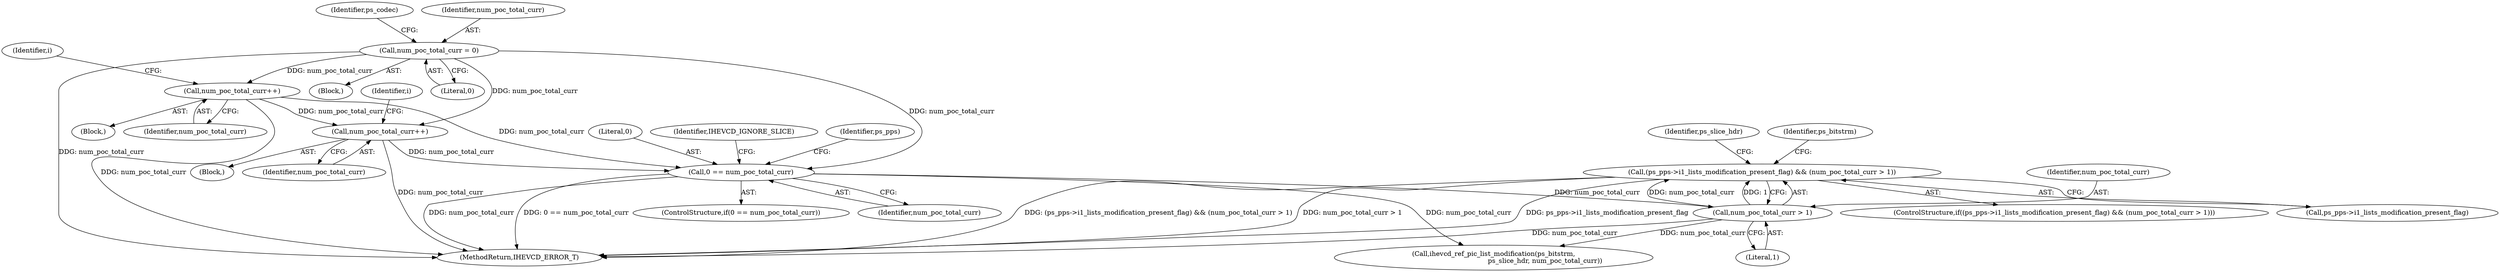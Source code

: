 digraph "0_Android_913d9e8d93d6b81bb8eac3fc2c1426651f5b259d@pointer" {
"1001268" [label="(Call,(ps_pps->i1_lists_modification_present_flag) && (num_poc_total_curr > 1))"];
"1001272" [label="(Call,num_poc_total_curr > 1)"];
"1001262" [label="(Call,0 == num_poc_total_curr)"];
"1001050" [label="(Call,num_poc_total_curr++)"];
"1000170" [label="(Call,num_poc_total_curr = 0)"];
"1001075" [label="(Call,num_poc_total_curr++)"];
"1001273" [label="(Identifier,num_poc_total_curr)"];
"1002620" [label="(MethodReturn,IHEVCD_ERROR_T)"];
"1001261" [label="(ControlStructure,if(0 == num_poc_total_curr))"];
"1000170" [label="(Call,num_poc_total_curr = 0)"];
"1001267" [label="(ControlStructure,if((ps_pps->i1_lists_modification_present_flag) && (num_poc_total_curr > 1)))"];
"1001263" [label="(Literal,0)"];
"1001285" [label="(Identifier,ps_slice_hdr)"];
"1000132" [label="(Block,)"];
"1001274" [label="(Literal,1)"];
"1001066" [label="(Identifier,i)"];
"1001272" [label="(Call,num_poc_total_curr > 1)"];
"1001266" [label="(Identifier,IHEVCD_IGNORE_SLICE)"];
"1001264" [label="(Identifier,num_poc_total_curr)"];
"1001269" [label="(Call,ps_pps->i1_lists_modification_present_flag)"];
"1001262" [label="(Call,0 == num_poc_total_curr)"];
"1001049" [label="(Block,)"];
"1001075" [label="(Call,num_poc_total_curr++)"];
"1001050" [label="(Call,num_poc_total_curr++)"];
"1001051" [label="(Identifier,num_poc_total_curr)"];
"1000172" [label="(Literal,0)"];
"1001276" [label="(Call,ihevcd_ref_pic_list_modification(ps_bitstrm,\n                                                 ps_slice_hdr, num_poc_total_curr))"];
"1001277" [label="(Identifier,ps_bitstrm)"];
"1000177" [label="(Identifier,ps_codec)"];
"1001043" [label="(Identifier,i)"];
"1000171" [label="(Identifier,num_poc_total_curr)"];
"1001076" [label="(Identifier,num_poc_total_curr)"];
"1001268" [label="(Call,(ps_pps->i1_lists_modification_present_flag) && (num_poc_total_curr > 1))"];
"1001270" [label="(Identifier,ps_pps)"];
"1001074" [label="(Block,)"];
"1001268" -> "1001267"  [label="AST: "];
"1001268" -> "1001269"  [label="CFG: "];
"1001268" -> "1001272"  [label="CFG: "];
"1001269" -> "1001268"  [label="AST: "];
"1001272" -> "1001268"  [label="AST: "];
"1001277" -> "1001268"  [label="CFG: "];
"1001285" -> "1001268"  [label="CFG: "];
"1001268" -> "1002620"  [label="DDG: (ps_pps->i1_lists_modification_present_flag) && (num_poc_total_curr > 1)"];
"1001268" -> "1002620"  [label="DDG: num_poc_total_curr > 1"];
"1001268" -> "1002620"  [label="DDG: ps_pps->i1_lists_modification_present_flag"];
"1001272" -> "1001268"  [label="DDG: num_poc_total_curr"];
"1001272" -> "1001268"  [label="DDG: 1"];
"1001272" -> "1001274"  [label="CFG: "];
"1001273" -> "1001272"  [label="AST: "];
"1001274" -> "1001272"  [label="AST: "];
"1001272" -> "1002620"  [label="DDG: num_poc_total_curr"];
"1001262" -> "1001272"  [label="DDG: num_poc_total_curr"];
"1001272" -> "1001276"  [label="DDG: num_poc_total_curr"];
"1001262" -> "1001261"  [label="AST: "];
"1001262" -> "1001264"  [label="CFG: "];
"1001263" -> "1001262"  [label="AST: "];
"1001264" -> "1001262"  [label="AST: "];
"1001266" -> "1001262"  [label="CFG: "];
"1001270" -> "1001262"  [label="CFG: "];
"1001262" -> "1002620"  [label="DDG: 0 == num_poc_total_curr"];
"1001262" -> "1002620"  [label="DDG: num_poc_total_curr"];
"1001050" -> "1001262"  [label="DDG: num_poc_total_curr"];
"1001075" -> "1001262"  [label="DDG: num_poc_total_curr"];
"1000170" -> "1001262"  [label="DDG: num_poc_total_curr"];
"1001262" -> "1001276"  [label="DDG: num_poc_total_curr"];
"1001050" -> "1001049"  [label="AST: "];
"1001050" -> "1001051"  [label="CFG: "];
"1001051" -> "1001050"  [label="AST: "];
"1001043" -> "1001050"  [label="CFG: "];
"1001050" -> "1002620"  [label="DDG: num_poc_total_curr"];
"1000170" -> "1001050"  [label="DDG: num_poc_total_curr"];
"1001050" -> "1001075"  [label="DDG: num_poc_total_curr"];
"1000170" -> "1000132"  [label="AST: "];
"1000170" -> "1000172"  [label="CFG: "];
"1000171" -> "1000170"  [label="AST: "];
"1000172" -> "1000170"  [label="AST: "];
"1000177" -> "1000170"  [label="CFG: "];
"1000170" -> "1002620"  [label="DDG: num_poc_total_curr"];
"1000170" -> "1001075"  [label="DDG: num_poc_total_curr"];
"1001075" -> "1001074"  [label="AST: "];
"1001075" -> "1001076"  [label="CFG: "];
"1001076" -> "1001075"  [label="AST: "];
"1001066" -> "1001075"  [label="CFG: "];
"1001075" -> "1002620"  [label="DDG: num_poc_total_curr"];
}
